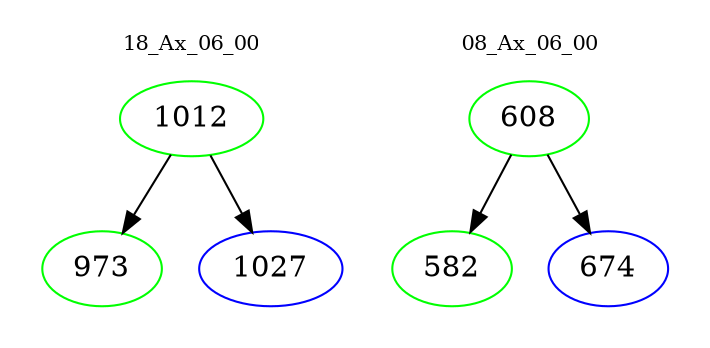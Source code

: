 digraph{
subgraph cluster_0 {
color = white
label = "18_Ax_06_00";
fontsize=10;
T0_1012 [label="1012", color="green"]
T0_1012 -> T0_973 [color="black"]
T0_973 [label="973", color="green"]
T0_1012 -> T0_1027 [color="black"]
T0_1027 [label="1027", color="blue"]
}
subgraph cluster_1 {
color = white
label = "08_Ax_06_00";
fontsize=10;
T1_608 [label="608", color="green"]
T1_608 -> T1_582 [color="black"]
T1_582 [label="582", color="green"]
T1_608 -> T1_674 [color="black"]
T1_674 [label="674", color="blue"]
}
}
